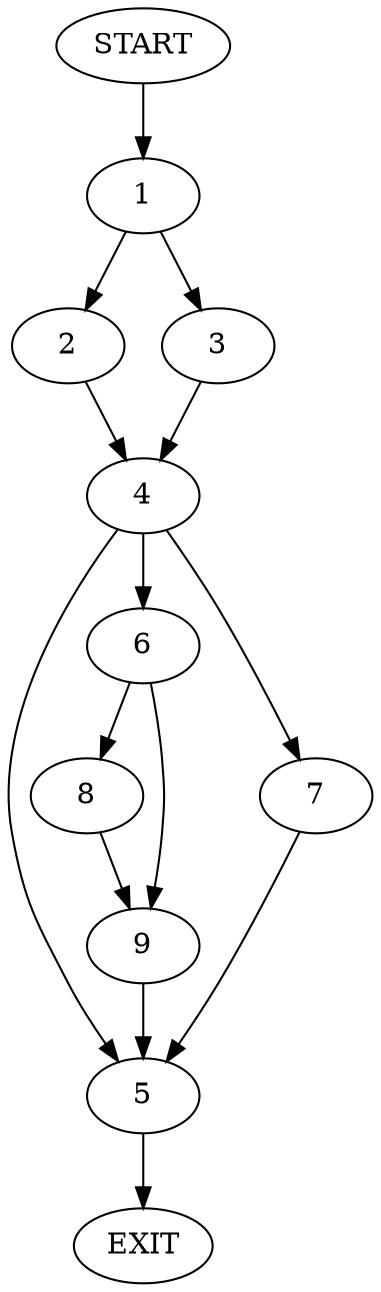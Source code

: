 digraph {
0 [label="START"]
10 [label="EXIT"]
0 -> 1
1 -> 2
1 -> 3
3 -> 4
2 -> 4
4 -> 5
4 -> 6
4 -> 7
6 -> 8
6 -> 9
5 -> 10
7 -> 5
8 -> 9
9 -> 5
}
